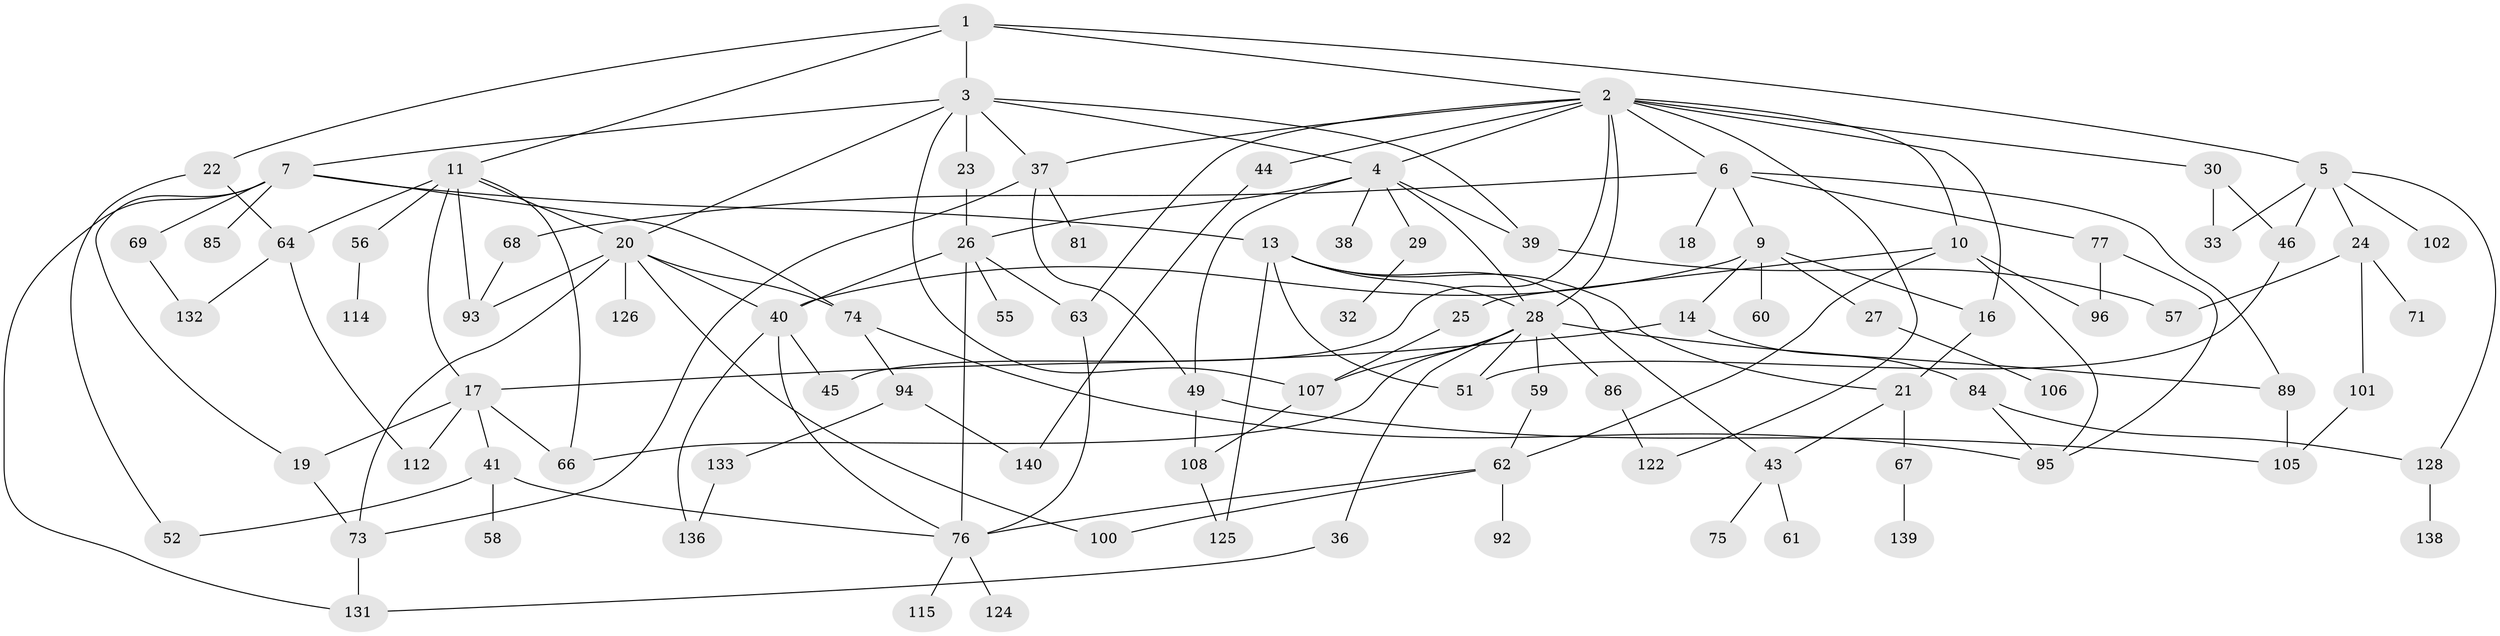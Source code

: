 // Generated by graph-tools (version 1.1) at 2025/51/02/27/25 19:51:38]
// undirected, 94 vertices, 149 edges
graph export_dot {
graph [start="1"]
  node [color=gray90,style=filled];
  1 [super="+120"];
  2 [super="+31"];
  3 [super="+12"];
  4;
  5 [super="+98"];
  6 [super="+15"];
  7 [super="+8"];
  9 [super="+34"];
  10 [super="+118"];
  11 [super="+47"];
  13 [super="+72"];
  14;
  16 [super="+83"];
  17 [super="+35"];
  18;
  19;
  20 [super="+116"];
  21 [super="+65"];
  22;
  23 [super="+50"];
  24 [super="+42"];
  25 [super="+119"];
  26 [super="+54"];
  27;
  28 [super="+97"];
  29;
  30;
  32 [super="+79"];
  33;
  36 [super="+104"];
  37 [super="+82"];
  38 [super="+121"];
  39;
  40 [super="+135"];
  41;
  43;
  44;
  45 [super="+48"];
  46;
  49 [super="+90"];
  51 [super="+53"];
  52;
  55;
  56 [super="+137"];
  57 [super="+88"];
  58;
  59;
  60;
  61 [super="+70"];
  62 [super="+78"];
  63;
  64;
  66 [super="+117"];
  67;
  68 [super="+103"];
  69;
  71;
  73 [super="+109"];
  74 [super="+129"];
  75;
  76 [super="+80"];
  77 [super="+113"];
  81;
  84 [super="+91"];
  85;
  86 [super="+87"];
  89 [super="+111"];
  92;
  93 [super="+127"];
  94 [super="+134"];
  95 [super="+110"];
  96 [super="+99"];
  100;
  101 [super="+123"];
  102 [super="+130"];
  105;
  106;
  107;
  108;
  112;
  114;
  115;
  122;
  124;
  125;
  126;
  128;
  131;
  132;
  133;
  136;
  138;
  139;
  140;
  1 -- 2;
  1 -- 3;
  1 -- 5;
  1 -- 11;
  1 -- 22;
  2 -- 6;
  2 -- 10;
  2 -- 16;
  2 -- 30;
  2 -- 63;
  2 -- 4;
  2 -- 122;
  2 -- 44;
  2 -- 45;
  2 -- 28;
  2 -- 37;
  3 -- 4;
  3 -- 7;
  3 -- 20;
  3 -- 23;
  3 -- 39;
  3 -- 107;
  3 -- 37;
  4 -- 26;
  4 -- 28;
  4 -- 29;
  4 -- 38;
  4 -- 39;
  4 -- 49;
  5 -- 24;
  5 -- 128;
  5 -- 33;
  5 -- 102;
  5 -- 46;
  6 -- 9;
  6 -- 89;
  6 -- 18;
  6 -- 68;
  6 -- 77;
  7 -- 85;
  7 -- 131;
  7 -- 19;
  7 -- 69;
  7 -- 74;
  7 -- 13;
  9 -- 14;
  9 -- 27;
  9 -- 60;
  9 -- 40;
  9 -- 16;
  10 -- 25;
  10 -- 96;
  10 -- 62;
  10 -- 95;
  11 -- 64;
  11 -- 17;
  11 -- 56;
  11 -- 93;
  11 -- 20;
  11 -- 66;
  13 -- 125;
  13 -- 51;
  13 -- 43;
  13 -- 28;
  13 -- 21;
  14 -- 17;
  14 -- 84;
  16 -- 21;
  17 -- 41;
  17 -- 19;
  17 -- 112;
  17 -- 66;
  19 -- 73;
  20 -- 73;
  20 -- 100;
  20 -- 40;
  20 -- 74;
  20 -- 126;
  20 -- 93;
  21 -- 43;
  21 -- 67;
  22 -- 52;
  22 -- 64;
  23 -- 26;
  24 -- 101;
  24 -- 57;
  24 -- 71;
  25 -- 107;
  26 -- 76;
  26 -- 55;
  26 -- 40 [weight=2];
  26 -- 63;
  27 -- 106;
  28 -- 36;
  28 -- 59;
  28 -- 86;
  28 -- 107;
  28 -- 51;
  28 -- 89;
  28 -- 66;
  29 -- 32;
  30 -- 33;
  30 -- 46;
  36 -- 131;
  37 -- 81;
  37 -- 73;
  37 -- 49;
  39 -- 57;
  40 -- 136;
  40 -- 76;
  40 -- 45;
  41 -- 52;
  41 -- 58;
  41 -- 76;
  43 -- 61;
  43 -- 75;
  44 -- 140;
  46 -- 51;
  49 -- 108;
  49 -- 105;
  56 -- 114;
  59 -- 62;
  62 -- 92;
  62 -- 76;
  62 -- 100;
  63 -- 76;
  64 -- 112;
  64 -- 132;
  67 -- 139;
  68 -- 93;
  69 -- 132;
  73 -- 131;
  74 -- 94;
  74 -- 95;
  76 -- 124;
  76 -- 115;
  77 -- 96 [weight=2];
  77 -- 95;
  84 -- 128;
  84 -- 95;
  86 -- 122;
  89 -- 105;
  94 -- 133;
  94 -- 140;
  101 -- 105;
  107 -- 108;
  108 -- 125;
  128 -- 138;
  133 -- 136;
}
